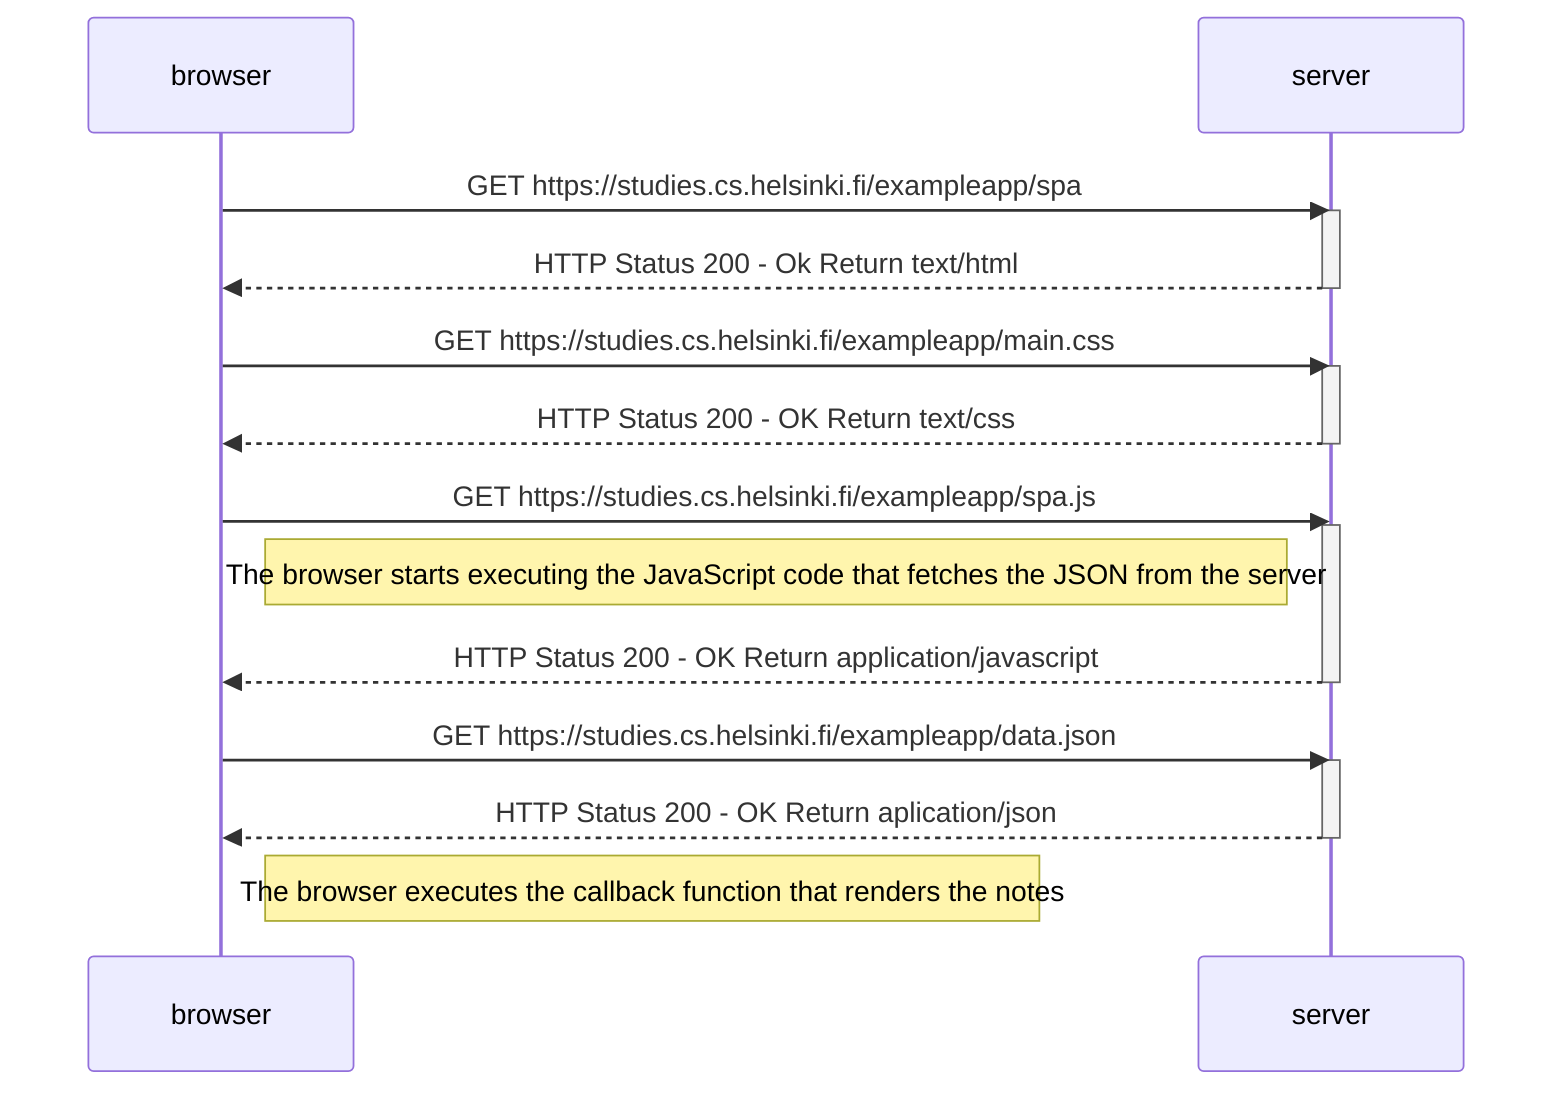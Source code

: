 sequenceDiagram
    participant browser
    participant server

    browser ->> server: GET https://studies.cs.helsinki.fi/exampleapp/spa
    activate server
    server -->> browser: HTTP Status 200 - Ok Return text/html
    deactivate server

    browser ->> server: GET https://studies.cs.helsinki.fi/exampleapp/main.css
    activate server
    server -->> browser: HTTP Status 200 - OK Return text/css
    deactivate server

    browser ->> server: GET https://studies.cs.helsinki.fi/exampleapp/spa.js
    activate server
    Note right of browser: The browser starts executing the JavaScript code that fetches the JSON from the server
    server -->> browser: HTTP Status 200 - OK Return application/javascript
    deactivate server

    browser ->> server: GET https://studies.cs.helsinki.fi/exampleapp/data.json
    activate server
    server -->> browser: HTTP Status 200 - OK Return aplication/json
    deactivate server
    Note right of browser: The browser executes the callback function that renders the notes